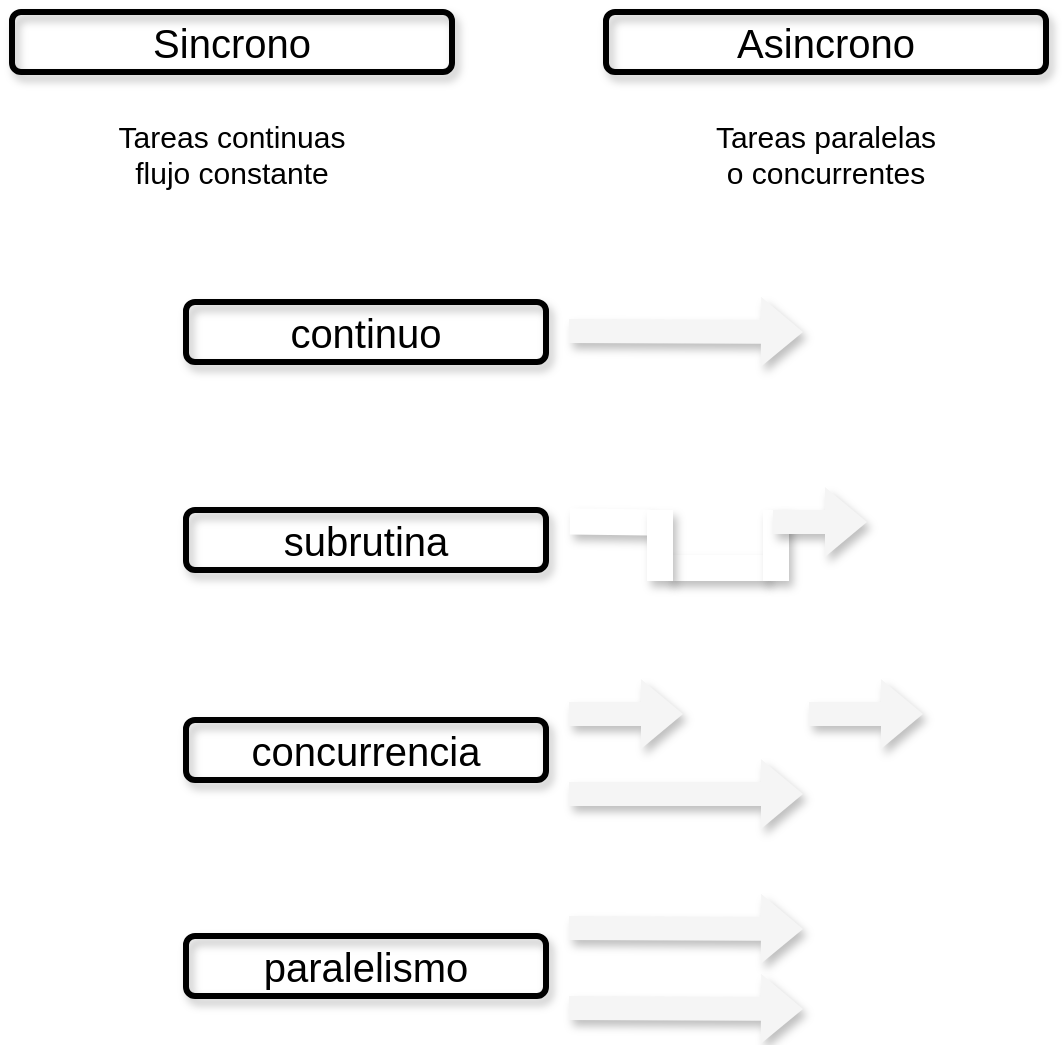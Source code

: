<mxfile version="24.7.8">
  <diagram name="Página-1" id="Ts_K7aD5UrU6fJigA5s9">
    <mxGraphModel dx="741" dy="474" grid="1" gridSize="10" guides="1" tooltips="1" connect="1" arrows="1" fold="1" page="1" pageScale="1" pageWidth="1100" pageHeight="850" math="0" shadow="0">
      <root>
        <mxCell id="0" />
        <mxCell id="1" parent="0" />
        <mxCell id="L8VaGgbviveHQjt0iXF9-3" value="&lt;font style=&quot;font-size: 20px;&quot;&gt;Sincrono&lt;/font&gt;" style="text;html=1;align=center;verticalAlign=middle;whiteSpace=wrap;rounded=1;fillColor=none;strokeColor=default;strokeWidth=3;shadow=1;glass=0;" vertex="1" parent="1">
          <mxGeometry x="43" y="82" width="220" height="30" as="geometry" />
        </mxCell>
        <mxCell id="L8VaGgbviveHQjt0iXF9-5" value="&lt;font style=&quot;font-size: 15px;&quot;&gt;Tareas continuas&lt;/font&gt;&lt;div style=&quot;font-size: 15px;&quot;&gt;&lt;font style=&quot;font-size: 15px;&quot;&gt;flujo constante&lt;/font&gt;&lt;/div&gt;" style="text;html=1;align=center;verticalAlign=middle;whiteSpace=wrap;rounded=0;" vertex="1" parent="1">
          <mxGeometry x="68" y="128" width="170" height="50" as="geometry" />
        </mxCell>
        <mxCell id="L8VaGgbviveHQjt0iXF9-6" value="&lt;font style=&quot;font-size: 20px;&quot;&gt;Asincrono&lt;/font&gt;" style="text;html=1;align=center;verticalAlign=middle;whiteSpace=wrap;rounded=1;fillColor=none;strokeColor=default;strokeWidth=3;shadow=1;glass=0;" vertex="1" parent="1">
          <mxGeometry x="340" y="82" width="220" height="30" as="geometry" />
        </mxCell>
        <mxCell id="L8VaGgbviveHQjt0iXF9-7" value="&lt;span style=&quot;font-size: 15px;&quot;&gt;Tareas paralelas&lt;/span&gt;&lt;div&gt;&lt;span style=&quot;font-size: 15px;&quot;&gt;o concurrentes&lt;/span&gt;&lt;/div&gt;" style="text;html=1;align=center;verticalAlign=middle;whiteSpace=wrap;rounded=0;" vertex="1" parent="1">
          <mxGeometry x="365" y="128" width="170" height="50" as="geometry" />
        </mxCell>
        <mxCell id="L8VaGgbviveHQjt0iXF9-8" value="&lt;font style=&quot;font-size: 20px;&quot;&gt;continuo&lt;/font&gt;" style="text;html=1;align=center;verticalAlign=middle;whiteSpace=wrap;rounded=1;strokeColor=default;strokeWidth=3;shadow=1;" vertex="1" parent="1">
          <mxGeometry x="130" y="227" width="180" height="30" as="geometry" />
        </mxCell>
        <mxCell id="L8VaGgbviveHQjt0iXF9-9" value="" style="shape=flexArrow;endArrow=classic;html=1;rounded=1;strokeWidth=3;shadow=1;fillColor=#f5f5f5;strokeColor=none;" edge="1" parent="1">
          <mxGeometry width="50" height="50" relative="1" as="geometry">
            <mxPoint x="320" y="241.5" as="sourcePoint" />
            <mxPoint x="440" y="242" as="targetPoint" />
          </mxGeometry>
        </mxCell>
        <mxCell id="L8VaGgbviveHQjt0iXF9-10" value="&lt;font style=&quot;font-size: 20px;&quot;&gt;subrutina&lt;/font&gt;" style="text;html=1;align=center;verticalAlign=middle;whiteSpace=wrap;rounded=1;strokeColor=default;strokeWidth=3;shadow=1;" vertex="1" parent="1">
          <mxGeometry x="130" y="331" width="180" height="30" as="geometry" />
        </mxCell>
        <mxCell id="L8VaGgbviveHQjt0iXF9-12" value="" style="endArrow=none;html=1;rounded=1;shadow=1;fillColor=#f5f5f5;strokeColor=#ffffff;strokeWidth=13;curved=0;" edge="1" parent="1">
          <mxGeometry width="50" height="50" relative="1" as="geometry">
            <mxPoint x="322" y="336.75" as="sourcePoint" />
            <mxPoint x="362" y="337.25" as="targetPoint" />
          </mxGeometry>
        </mxCell>
        <mxCell id="L8VaGgbviveHQjt0iXF9-14" value="" style="endArrow=none;html=1;rounded=0;shadow=1;fillColor=#f5f5f5;strokeColor=#ffffff;strokeWidth=13;" edge="1" parent="1">
          <mxGeometry width="50" height="50" relative="1" as="geometry">
            <mxPoint x="371" y="360" as="sourcePoint" />
            <mxPoint x="421" y="360" as="targetPoint" />
          </mxGeometry>
        </mxCell>
        <mxCell id="L8VaGgbviveHQjt0iXF9-16" value="" style="endArrow=none;html=1;rounded=0;shadow=1;fillColor=#f5f5f5;strokeColor=#ffffff;strokeWidth=13;jumpSize=6;" edge="1" parent="1">
          <mxGeometry width="50" height="50" relative="1" as="geometry">
            <mxPoint x="425" y="366.5" as="sourcePoint" />
            <mxPoint x="425" y="331" as="targetPoint" />
          </mxGeometry>
        </mxCell>
        <mxCell id="L8VaGgbviveHQjt0iXF9-17" value="" style="endArrow=none;html=1;rounded=0;shadow=1;fillColor=#f5f5f5;strokeColor=#ffffff;strokeWidth=13;jumpSize=6;" edge="1" parent="1">
          <mxGeometry width="50" height="50" relative="1" as="geometry">
            <mxPoint x="367" y="366.5" as="sourcePoint" />
            <mxPoint x="367" y="331" as="targetPoint" />
          </mxGeometry>
        </mxCell>
        <mxCell id="L8VaGgbviveHQjt0iXF9-18" value="" style="shape=flexArrow;endArrow=classic;html=1;rounded=1;strokeWidth=3;shadow=1;fillColor=#f5f5f5;strokeColor=none;" edge="1" parent="1">
          <mxGeometry width="50" height="50" relative="1" as="geometry">
            <mxPoint x="422" y="337" as="sourcePoint" />
            <mxPoint x="472" y="337" as="targetPoint" />
          </mxGeometry>
        </mxCell>
        <mxCell id="L8VaGgbviveHQjt0iXF9-19" value="&lt;font style=&quot;font-size: 20px;&quot;&gt;concurrencia&lt;/font&gt;" style="text;html=1;align=center;verticalAlign=middle;whiteSpace=wrap;rounded=1;strokeColor=default;strokeWidth=3;shadow=1;" vertex="1" parent="1">
          <mxGeometry x="130" y="436" width="180" height="30" as="geometry" />
        </mxCell>
        <mxCell id="L8VaGgbviveHQjt0iXF9-20" value="" style="shape=flexArrow;endArrow=classic;html=1;rounded=1;strokeWidth=3;shadow=1;fillColor=#f5f5f5;strokeColor=none;" edge="1" parent="1">
          <mxGeometry width="50" height="50" relative="1" as="geometry">
            <mxPoint x="320" y="433" as="sourcePoint" />
            <mxPoint x="380" y="433" as="targetPoint" />
          </mxGeometry>
        </mxCell>
        <mxCell id="L8VaGgbviveHQjt0iXF9-21" value="" style="shape=flexArrow;endArrow=classic;html=1;rounded=1;strokeWidth=3;shadow=1;fillColor=#f5f5f5;strokeColor=none;" edge="1" parent="1">
          <mxGeometry width="50" height="50" relative="1" as="geometry">
            <mxPoint x="320" y="473" as="sourcePoint" />
            <mxPoint x="440" y="473" as="targetPoint" />
          </mxGeometry>
        </mxCell>
        <mxCell id="L8VaGgbviveHQjt0iXF9-22" value="" style="shape=flexArrow;endArrow=classic;html=1;rounded=1;strokeWidth=3;shadow=1;fillColor=#f5f5f5;strokeColor=none;" edge="1" parent="1">
          <mxGeometry width="50" height="50" relative="1" as="geometry">
            <mxPoint x="440" y="433" as="sourcePoint" />
            <mxPoint x="500" y="433" as="targetPoint" />
          </mxGeometry>
        </mxCell>
        <mxCell id="L8VaGgbviveHQjt0iXF9-23" value="&lt;font style=&quot;font-size: 20px;&quot;&gt;paralelismo&lt;/font&gt;" style="text;html=1;align=center;verticalAlign=middle;whiteSpace=wrap;rounded=1;strokeColor=default;strokeWidth=3;shadow=1;" vertex="1" parent="1">
          <mxGeometry x="130" y="544" width="180" height="30" as="geometry" />
        </mxCell>
        <mxCell id="L8VaGgbviveHQjt0iXF9-24" value="" style="shape=flexArrow;endArrow=classic;html=1;rounded=1;strokeWidth=3;shadow=1;fillColor=#f5f5f5;strokeColor=none;" edge="1" parent="1">
          <mxGeometry width="50" height="50" relative="1" as="geometry">
            <mxPoint x="320" y="540" as="sourcePoint" />
            <mxPoint x="440" y="540.5" as="targetPoint" />
          </mxGeometry>
        </mxCell>
        <mxCell id="L8VaGgbviveHQjt0iXF9-25" value="" style="shape=flexArrow;endArrow=classic;html=1;rounded=1;strokeWidth=3;shadow=1;fillColor=#f5f5f5;strokeColor=none;" edge="1" parent="1">
          <mxGeometry width="50" height="50" relative="1" as="geometry">
            <mxPoint x="320" y="580" as="sourcePoint" />
            <mxPoint x="440" y="580.5" as="targetPoint" />
          </mxGeometry>
        </mxCell>
      </root>
    </mxGraphModel>
  </diagram>
</mxfile>
